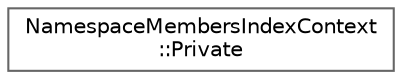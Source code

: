 digraph "Graphical Class Hierarchy"
{
 // INTERACTIVE_SVG=YES
 // LATEX_PDF_SIZE
  bgcolor="transparent";
  edge [fontname=Helvetica,fontsize=10,labelfontname=Helvetica,labelfontsize=10];
  node [fontname=Helvetica,fontsize=10,shape=box,height=0.2,width=0.4];
  rankdir="LR";
  Node0 [label="NamespaceMembersIndexContext\l::Private",height=0.2,width=0.4,color="grey40", fillcolor="white", style="filled",URL="$df/dba/class_namespace_members_index_context_1_1_private.html",tooltip=" "];
}
